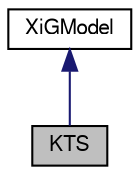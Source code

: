digraph "KTS"
{
  bgcolor="transparent";
  edge [fontname="FreeSans",fontsize="10",labelfontname="FreeSans",labelfontsize="10"];
  node [fontname="FreeSans",fontsize="10",shape=record];
  Node0 [label="KTS",height=0.2,width=0.4,color="black", fillcolor="grey75", style="filled", fontcolor="black"];
  Node1 -> Node0 [dir="back",color="midnightblue",fontsize="10",style="solid",fontname="FreeSans"];
  Node1 [label="XiGModel",height=0.2,width=0.4,color="black",URL="$a31878.html",tooltip="Base-class for all Xi generation models used by the b-Xi combustion model. See Technical Report SH/RE..."];
}

